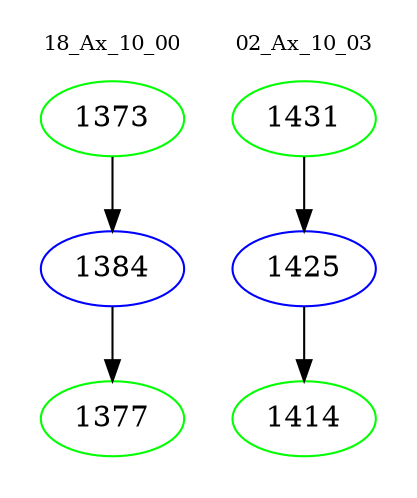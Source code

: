 digraph{
subgraph cluster_0 {
color = white
label = "18_Ax_10_00";
fontsize=10;
T0_1373 [label="1373", color="green"]
T0_1373 -> T0_1384 [color="black"]
T0_1384 [label="1384", color="blue"]
T0_1384 -> T0_1377 [color="black"]
T0_1377 [label="1377", color="green"]
}
subgraph cluster_1 {
color = white
label = "02_Ax_10_03";
fontsize=10;
T1_1431 [label="1431", color="green"]
T1_1431 -> T1_1425 [color="black"]
T1_1425 [label="1425", color="blue"]
T1_1425 -> T1_1414 [color="black"]
T1_1414 [label="1414", color="green"]
}
}
